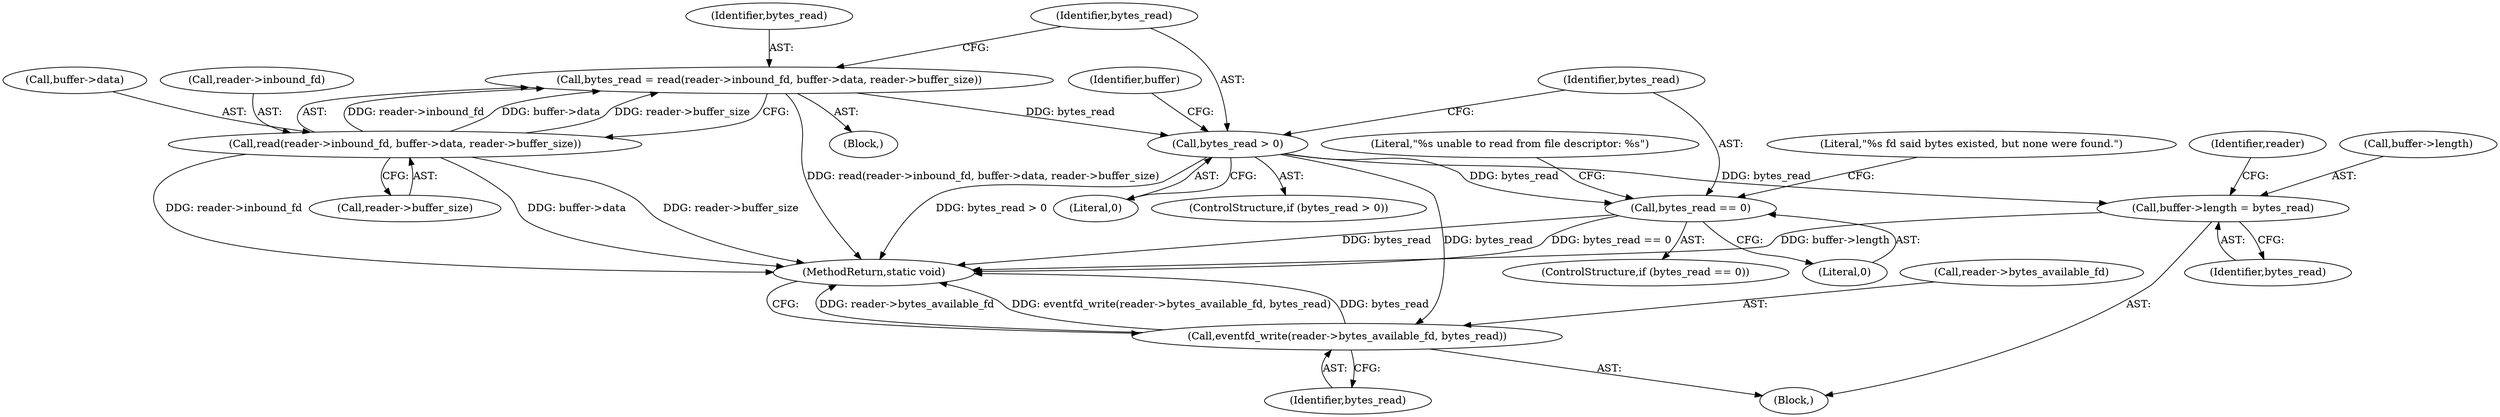 digraph "0_Android_472271b153c5dc53c28beac55480a8d8434b2d5c_58@API" {
"1000153" [label="(Call,bytes_read > 0)"];
"1000140" [label="(Call,bytes_read = read(reader->inbound_fd, buffer->data, reader->buffer_size))"];
"1000142" [label="(Call,read(reader->inbound_fd, buffer->data, reader->buffer_size))"];
"1000157" [label="(Call,buffer->length = bytes_read)"];
"1000167" [label="(Call,eventfd_write(reader->bytes_available_fd, bytes_read))"];
"1000175" [label="(Call,bytes_read == 0)"];
"1000157" [label="(Call,buffer->length = bytes_read)"];
"1000175" [label="(Call,bytes_read == 0)"];
"1000154" [label="(Identifier,bytes_read)"];
"1000141" [label="(Identifier,bytes_read)"];
"1000142" [label="(Call,read(reader->inbound_fd, buffer->data, reader->buffer_size))"];
"1000140" [label="(Call,bytes_read = read(reader->inbound_fd, buffer->data, reader->buffer_size))"];
"1000183" [label="(Literal,\"%s unable to read from file descriptor: %s\")"];
"1000153" [label="(Call,bytes_read > 0)"];
"1000156" [label="(Block,)"];
"1000168" [label="(Call,reader->bytes_available_fd)"];
"1000155" [label="(Literal,0)"];
"1000161" [label="(Identifier,bytes_read)"];
"1000176" [label="(Identifier,bytes_read)"];
"1000177" [label="(Literal,0)"];
"1000164" [label="(Identifier,reader)"];
"1000174" [label="(ControlStructure,if (bytes_read == 0))"];
"1000149" [label="(Call,reader->buffer_size)"];
"1000189" [label="(MethodReturn,static void)"];
"1000152" [label="(ControlStructure,if (bytes_read > 0))"];
"1000102" [label="(Block,)"];
"1000158" [label="(Call,buffer->length)"];
"1000167" [label="(Call,eventfd_write(reader->bytes_available_fd, bytes_read))"];
"1000146" [label="(Call,buffer->data)"];
"1000171" [label="(Identifier,bytes_read)"];
"1000159" [label="(Identifier,buffer)"];
"1000143" [label="(Call,reader->inbound_fd)"];
"1000179" [label="(Literal,\"%s fd said bytes existed, but none were found.\")"];
"1000153" -> "1000152"  [label="AST: "];
"1000153" -> "1000155"  [label="CFG: "];
"1000154" -> "1000153"  [label="AST: "];
"1000155" -> "1000153"  [label="AST: "];
"1000159" -> "1000153"  [label="CFG: "];
"1000176" -> "1000153"  [label="CFG: "];
"1000153" -> "1000189"  [label="DDG: bytes_read > 0"];
"1000140" -> "1000153"  [label="DDG: bytes_read"];
"1000153" -> "1000157"  [label="DDG: bytes_read"];
"1000153" -> "1000167"  [label="DDG: bytes_read"];
"1000153" -> "1000175"  [label="DDG: bytes_read"];
"1000140" -> "1000102"  [label="AST: "];
"1000140" -> "1000142"  [label="CFG: "];
"1000141" -> "1000140"  [label="AST: "];
"1000142" -> "1000140"  [label="AST: "];
"1000154" -> "1000140"  [label="CFG: "];
"1000140" -> "1000189"  [label="DDG: read(reader->inbound_fd, buffer->data, reader->buffer_size)"];
"1000142" -> "1000140"  [label="DDG: reader->inbound_fd"];
"1000142" -> "1000140"  [label="DDG: buffer->data"];
"1000142" -> "1000140"  [label="DDG: reader->buffer_size"];
"1000142" -> "1000149"  [label="CFG: "];
"1000143" -> "1000142"  [label="AST: "];
"1000146" -> "1000142"  [label="AST: "];
"1000149" -> "1000142"  [label="AST: "];
"1000142" -> "1000189"  [label="DDG: reader->buffer_size"];
"1000142" -> "1000189"  [label="DDG: reader->inbound_fd"];
"1000142" -> "1000189"  [label="DDG: buffer->data"];
"1000157" -> "1000156"  [label="AST: "];
"1000157" -> "1000161"  [label="CFG: "];
"1000158" -> "1000157"  [label="AST: "];
"1000161" -> "1000157"  [label="AST: "];
"1000164" -> "1000157"  [label="CFG: "];
"1000157" -> "1000189"  [label="DDG: buffer->length"];
"1000167" -> "1000156"  [label="AST: "];
"1000167" -> "1000171"  [label="CFG: "];
"1000168" -> "1000167"  [label="AST: "];
"1000171" -> "1000167"  [label="AST: "];
"1000189" -> "1000167"  [label="CFG: "];
"1000167" -> "1000189"  [label="DDG: reader->bytes_available_fd"];
"1000167" -> "1000189"  [label="DDG: eventfd_write(reader->bytes_available_fd, bytes_read)"];
"1000167" -> "1000189"  [label="DDG: bytes_read"];
"1000175" -> "1000174"  [label="AST: "];
"1000175" -> "1000177"  [label="CFG: "];
"1000176" -> "1000175"  [label="AST: "];
"1000177" -> "1000175"  [label="AST: "];
"1000179" -> "1000175"  [label="CFG: "];
"1000183" -> "1000175"  [label="CFG: "];
"1000175" -> "1000189"  [label="DDG: bytes_read"];
"1000175" -> "1000189"  [label="DDG: bytes_read == 0"];
}
